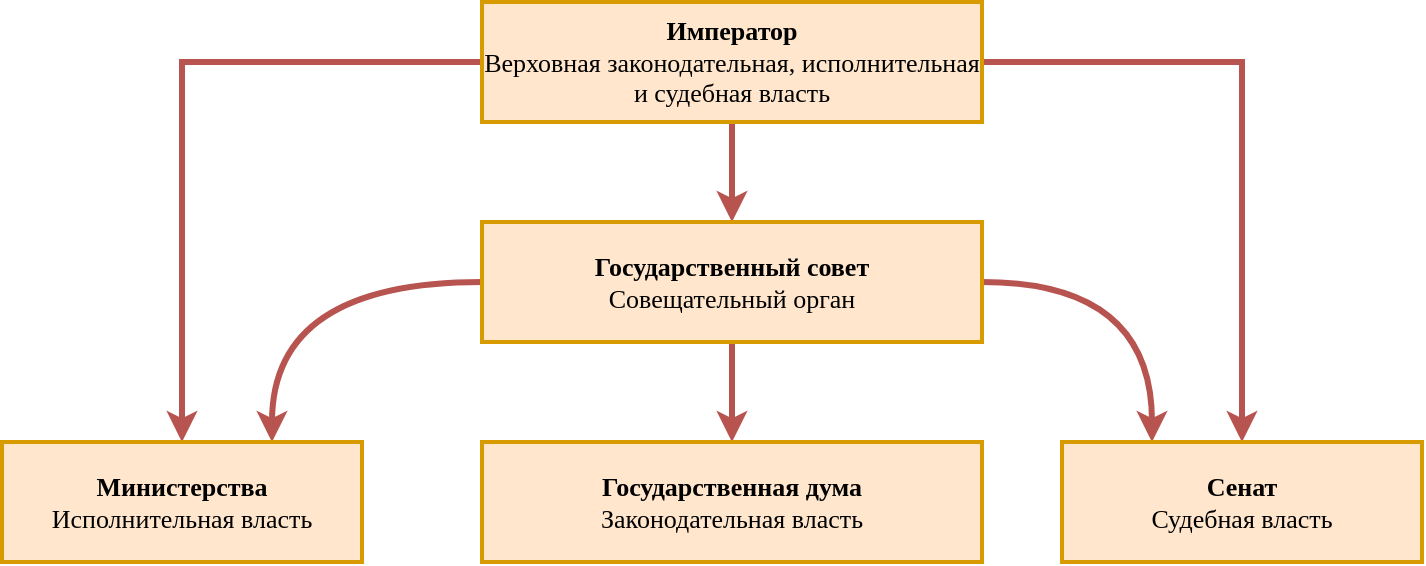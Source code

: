 <mxfile version="21.2.8" type="device">
  <diagram name="Страница 1" id="qYLckMdHjMNmbkoLgYRS">
    <mxGraphModel dx="1418" dy="820" grid="1" gridSize="10" guides="1" tooltips="1" connect="1" arrows="1" fold="1" page="1" pageScale="1" pageWidth="827" pageHeight="1169" math="0" shadow="0">
      <root>
        <mxCell id="0" />
        <mxCell id="1" parent="0" />
        <mxCell id="kxpQ_CDTYhGyxua6Jlex-6" style="edgeStyle=orthogonalEdgeStyle;rounded=0;orthogonalLoop=1;jettySize=auto;html=1;entryX=0.5;entryY=0;entryDx=0;entryDy=0;fillColor=#f8cecc;strokeColor=#b85450;strokeWidth=3;" edge="1" parent="1" source="kxpQ_CDTYhGyxua6Jlex-1" target="kxpQ_CDTYhGyxua6Jlex-2">
          <mxGeometry relative="1" as="geometry" />
        </mxCell>
        <mxCell id="kxpQ_CDTYhGyxua6Jlex-10" style="edgeStyle=orthogonalEdgeStyle;rounded=0;orthogonalLoop=1;jettySize=auto;html=1;entryX=0.5;entryY=0;entryDx=0;entryDy=0;fillColor=#f8cecc;strokeColor=#b85450;strokeWidth=3;" edge="1" parent="1" source="kxpQ_CDTYhGyxua6Jlex-1" target="kxpQ_CDTYhGyxua6Jlex-4">
          <mxGeometry relative="1" as="geometry" />
        </mxCell>
        <mxCell id="kxpQ_CDTYhGyxua6Jlex-11" style="edgeStyle=orthogonalEdgeStyle;rounded=0;orthogonalLoop=1;jettySize=auto;html=1;entryX=0.5;entryY=0;entryDx=0;entryDy=0;fillColor=#f8cecc;strokeColor=#b85450;strokeWidth=3;" edge="1" parent="1" source="kxpQ_CDTYhGyxua6Jlex-1" target="kxpQ_CDTYhGyxua6Jlex-5">
          <mxGeometry relative="1" as="geometry" />
        </mxCell>
        <mxCell id="kxpQ_CDTYhGyxua6Jlex-1" value="&lt;b style=&quot;font-size: 13px;&quot;&gt;Император&lt;/b&gt;&lt;br style=&quot;font-size: 13px;&quot;&gt;Верховная законодательная, исполнительная и судебная власть" style="rounded=0;whiteSpace=wrap;html=1;fontSize=13;fontFamily=Verdana;fillColor=#ffe6cc;strokeColor=#d79b00;strokeWidth=2;" vertex="1" parent="1">
          <mxGeometry x="290" y="120" width="250" height="60" as="geometry" />
        </mxCell>
        <mxCell id="kxpQ_CDTYhGyxua6Jlex-7" style="edgeStyle=orthogonalEdgeStyle;rounded=0;orthogonalLoop=1;jettySize=auto;html=1;entryX=0.5;entryY=0;entryDx=0;entryDy=0;fillColor=#f8cecc;strokeColor=#b85450;strokeWidth=3;" edge="1" parent="1" source="kxpQ_CDTYhGyxua6Jlex-2" target="kxpQ_CDTYhGyxua6Jlex-3">
          <mxGeometry relative="1" as="geometry" />
        </mxCell>
        <mxCell id="kxpQ_CDTYhGyxua6Jlex-8" style="edgeStyle=orthogonalEdgeStyle;rounded=0;orthogonalLoop=1;jettySize=auto;html=1;entryX=0.75;entryY=0;entryDx=0;entryDy=0;curved=1;fillColor=#f8cecc;strokeColor=#b85450;strokeWidth=3;" edge="1" parent="1" source="kxpQ_CDTYhGyxua6Jlex-2" target="kxpQ_CDTYhGyxua6Jlex-4">
          <mxGeometry relative="1" as="geometry" />
        </mxCell>
        <mxCell id="kxpQ_CDTYhGyxua6Jlex-9" style="edgeStyle=orthogonalEdgeStyle;rounded=0;orthogonalLoop=1;jettySize=auto;html=1;entryX=0.25;entryY=0;entryDx=0;entryDy=0;elbow=vertical;curved=1;fillColor=#f8cecc;strokeColor=#b85450;strokeWidth=3;" edge="1" parent="1" source="kxpQ_CDTYhGyxua6Jlex-2" target="kxpQ_CDTYhGyxua6Jlex-5">
          <mxGeometry relative="1" as="geometry" />
        </mxCell>
        <mxCell id="kxpQ_CDTYhGyxua6Jlex-2" value="&lt;b style=&quot;font-size: 13px;&quot;&gt;Государственный совет&lt;/b&gt;&lt;br style=&quot;font-size: 13px;&quot;&gt;Совещательный орган" style="rounded=0;whiteSpace=wrap;html=1;fontSize=13;fontFamily=Verdana;fillColor=#ffe6cc;strokeColor=#d79b00;strokeWidth=2;" vertex="1" parent="1">
          <mxGeometry x="290" y="230" width="250" height="60" as="geometry" />
        </mxCell>
        <mxCell id="kxpQ_CDTYhGyxua6Jlex-3" value="&lt;b style=&quot;font-size: 13px;&quot;&gt;Государственная дума&lt;br style=&quot;font-size: 13px;&quot;&gt;&lt;/b&gt;Законодательная власть" style="rounded=0;whiteSpace=wrap;html=1;fontSize=13;fontFamily=Verdana;fillColor=#ffe6cc;strokeColor=#d79b00;strokeWidth=2;" vertex="1" parent="1">
          <mxGeometry x="290" y="340" width="250" height="60" as="geometry" />
        </mxCell>
        <mxCell id="kxpQ_CDTYhGyxua6Jlex-4" value="&lt;b style=&quot;font-size: 13px;&quot;&gt;Министерства&lt;br style=&quot;font-size: 13px;&quot;&gt;&lt;/b&gt;Исполнительная власть" style="rounded=0;whiteSpace=wrap;html=1;fontSize=13;fontFamily=Verdana;fillColor=#ffe6cc;strokeColor=#d79b00;strokeWidth=2;" vertex="1" parent="1">
          <mxGeometry x="50" y="340" width="180" height="60" as="geometry" />
        </mxCell>
        <mxCell id="kxpQ_CDTYhGyxua6Jlex-5" value="&lt;b style=&quot;font-size: 13px;&quot;&gt;Сенат&lt;br style=&quot;font-size: 13px;&quot;&gt;&lt;/b&gt;Судебная власть" style="rounded=0;whiteSpace=wrap;html=1;fontSize=13;fontFamily=Verdana;fillColor=#ffe6cc;strokeColor=#d79b00;strokeWidth=2;" vertex="1" parent="1">
          <mxGeometry x="580" y="340" width="180" height="60" as="geometry" />
        </mxCell>
      </root>
    </mxGraphModel>
  </diagram>
</mxfile>
